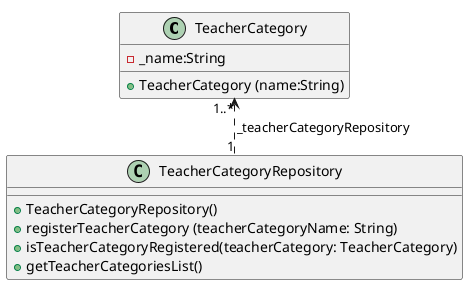 Fragmento do código

@startuml
!pragma layout smetana

class TeacherCategory {
    -_name:String
    + TeacherCategory (name:String)
}

class TeacherCategoryRepository {
    +TeacherCategoryRepository()
    +registerTeacherCategory (teacherCategoryName: String)
    +isTeacherCategoryRegistered(teacherCategory: TeacherCategory)
    +getTeacherCategoriesList()
}

TeacherCategory "1..*" <.. "1" TeacherCategoryRepository: _teacherCategoryRepository

@enduml